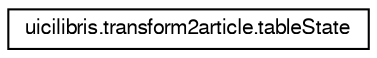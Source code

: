 digraph G
{
  edge [fontname="FreeSans",fontsize="10",labelfontname="FreeSans",labelfontsize="10"];
  node [fontname="FreeSans",fontsize="10",shape=record];
  rankdir="LR";
  Node1 [label="uicilibris.transform2article.tableState",height=0.2,width=0.4,color="black", fillcolor="white", style="filled",URL="$classuicilibris_1_1transform2article_1_1tableState.html",tooltip="a class to maintain the structure of a Latex table"];
}
